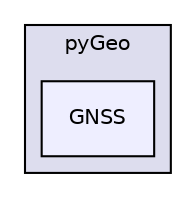 digraph "/home/toni/Dropbox/pyGeo/GNSS" {
  compound=true
  node [ fontsize="10", fontname="Helvetica"];
  edge [ labelfontsize="10", labelfontname="Helvetica"];
  subgraph clusterdir_e2627865121f9a1fcbd3858eeb7187ed {
    graph [ bgcolor="#ddddee", pencolor="black", label="pyGeo" fontname="Helvetica", fontsize="10", URL="dir_e2627865121f9a1fcbd3858eeb7187ed.html"]
  dir_93e5dd9a129be22924825f99105cff8f [shape=box, label="GNSS", style="filled", fillcolor="#eeeeff", pencolor="black", URL="dir_93e5dd9a129be22924825f99105cff8f.html"];
  }
}
